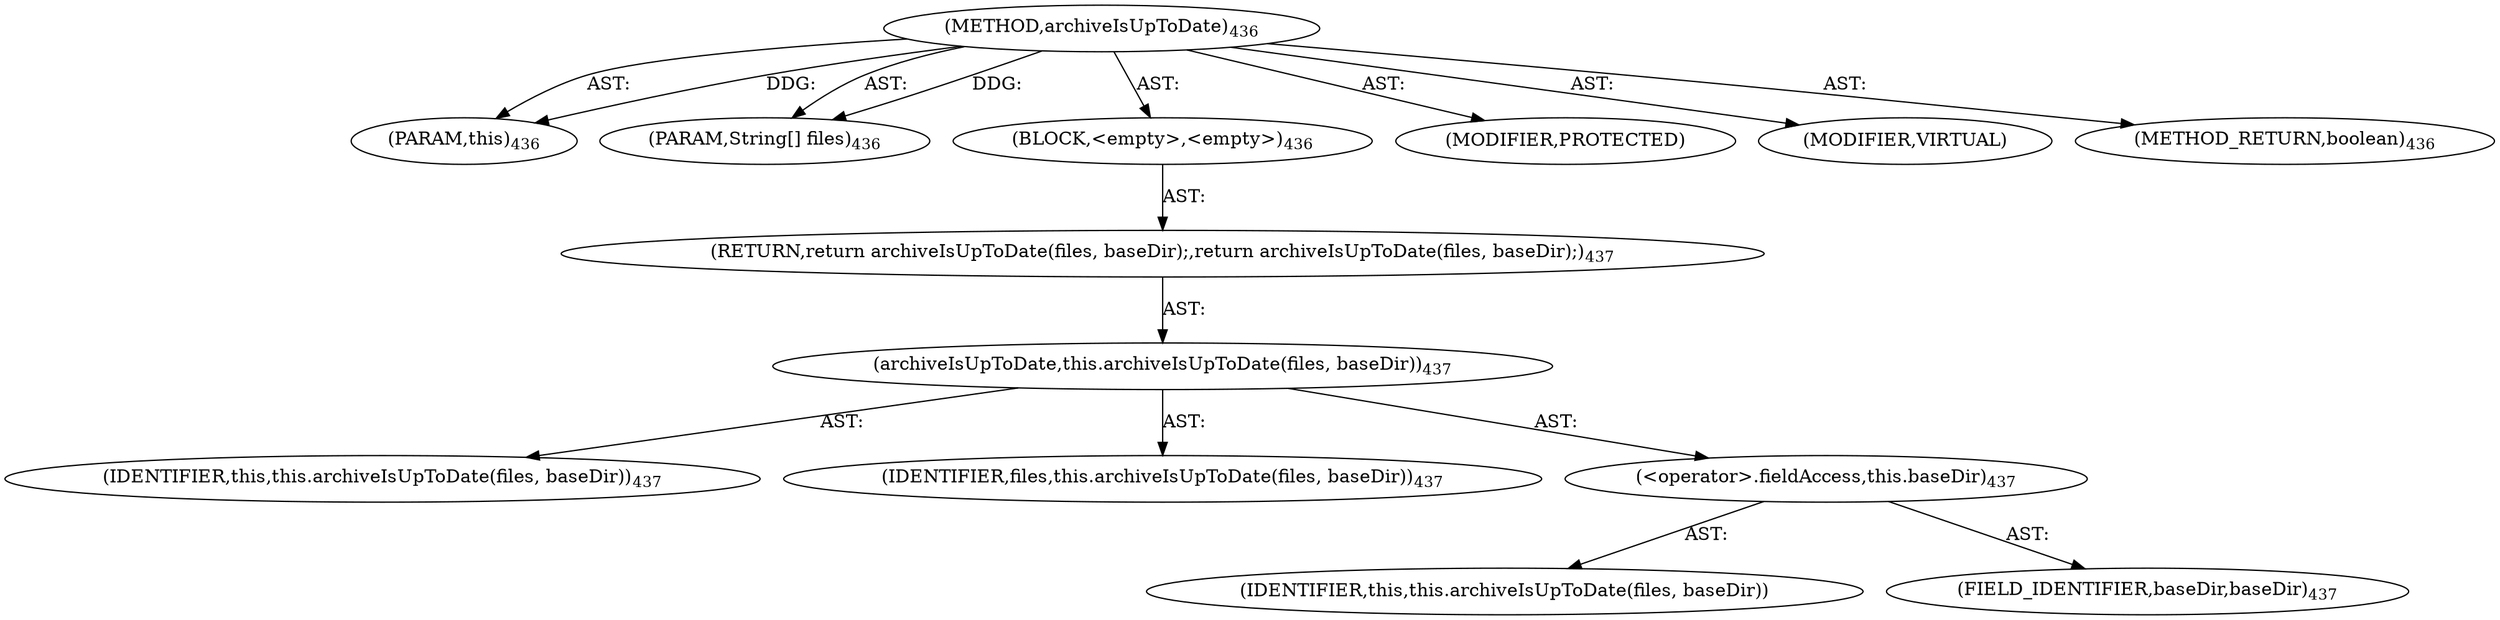 digraph "archiveIsUpToDate" {  
"111669149705" [label = <(METHOD,archiveIsUpToDate)<SUB>436</SUB>> ]
"115964117000" [label = <(PARAM,this)<SUB>436</SUB>> ]
"115964117032" [label = <(PARAM,String[] files)<SUB>436</SUB>> ]
"25769803844" [label = <(BLOCK,&lt;empty&gt;,&lt;empty&gt;)<SUB>436</SUB>> ]
"146028888069" [label = <(RETURN,return archiveIsUpToDate(files, baseDir);,return archiveIsUpToDate(files, baseDir);)<SUB>437</SUB>> ]
"30064771387" [label = <(archiveIsUpToDate,this.archiveIsUpToDate(files, baseDir))<SUB>437</SUB>> ]
"68719476763" [label = <(IDENTIFIER,this,this.archiveIsUpToDate(files, baseDir))<SUB>437</SUB>> ]
"68719477003" [label = <(IDENTIFIER,files,this.archiveIsUpToDate(files, baseDir))<SUB>437</SUB>> ]
"30064771388" [label = <(&lt;operator&gt;.fieldAccess,this.baseDir)<SUB>437</SUB>> ]
"68719477004" [label = <(IDENTIFIER,this,this.archiveIsUpToDate(files, baseDir))> ]
"55834574901" [label = <(FIELD_IDENTIFIER,baseDir,baseDir)<SUB>437</SUB>> ]
"133143986207" [label = <(MODIFIER,PROTECTED)> ]
"133143986208" [label = <(MODIFIER,VIRTUAL)> ]
"128849018889" [label = <(METHOD_RETURN,boolean)<SUB>436</SUB>> ]
  "111669149705" -> "115964117000"  [ label = "AST: "] 
  "111669149705" -> "115964117032"  [ label = "AST: "] 
  "111669149705" -> "25769803844"  [ label = "AST: "] 
  "111669149705" -> "133143986207"  [ label = "AST: "] 
  "111669149705" -> "133143986208"  [ label = "AST: "] 
  "111669149705" -> "128849018889"  [ label = "AST: "] 
  "25769803844" -> "146028888069"  [ label = "AST: "] 
  "146028888069" -> "30064771387"  [ label = "AST: "] 
  "30064771387" -> "68719476763"  [ label = "AST: "] 
  "30064771387" -> "68719477003"  [ label = "AST: "] 
  "30064771387" -> "30064771388"  [ label = "AST: "] 
  "30064771388" -> "68719477004"  [ label = "AST: "] 
  "30064771388" -> "55834574901"  [ label = "AST: "] 
  "111669149705" -> "115964117000"  [ label = "DDG: "] 
  "111669149705" -> "115964117032"  [ label = "DDG: "] 
}
